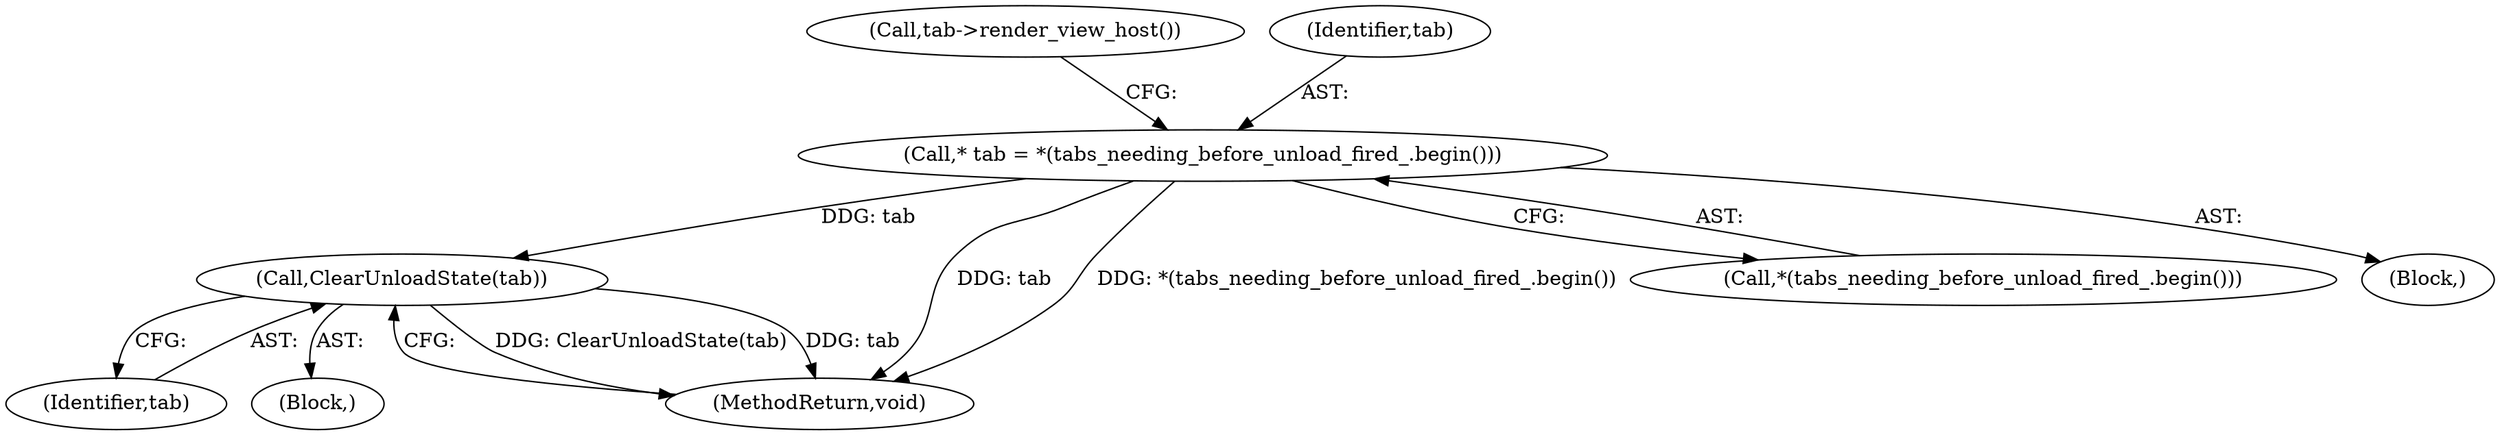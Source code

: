 digraph "1_Chrome_08f0d612f2a4039aaf6733d4e8d0a67614941378_2@pointer" {
"1000114" [label="(Call,* tab = *(tabs_needing_before_unload_fired_.begin()))"];
"1000125" [label="(Call,ClearUnloadState(tab))"];
"1000119" [label="(Call,tab->render_view_host())"];
"1000153" [label="(MethodReturn,void)"];
"1000126" [label="(Identifier,tab)"];
"1000125" [label="(Call,ClearUnloadState(tab))"];
"1000116" [label="(Call,*(tabs_needing_before_unload_fired_.begin()))"];
"1000115" [label="(Identifier,tab)"];
"1000112" [label="(Block,)"];
"1000124" [label="(Block,)"];
"1000114" [label="(Call,* tab = *(tabs_needing_before_unload_fired_.begin()))"];
"1000114" -> "1000112"  [label="AST: "];
"1000114" -> "1000116"  [label="CFG: "];
"1000115" -> "1000114"  [label="AST: "];
"1000116" -> "1000114"  [label="AST: "];
"1000119" -> "1000114"  [label="CFG: "];
"1000114" -> "1000153"  [label="DDG: tab"];
"1000114" -> "1000153"  [label="DDG: *(tabs_needing_before_unload_fired_.begin())"];
"1000114" -> "1000125"  [label="DDG: tab"];
"1000125" -> "1000124"  [label="AST: "];
"1000125" -> "1000126"  [label="CFG: "];
"1000126" -> "1000125"  [label="AST: "];
"1000153" -> "1000125"  [label="CFG: "];
"1000125" -> "1000153"  [label="DDG: ClearUnloadState(tab)"];
"1000125" -> "1000153"  [label="DDG: tab"];
}
